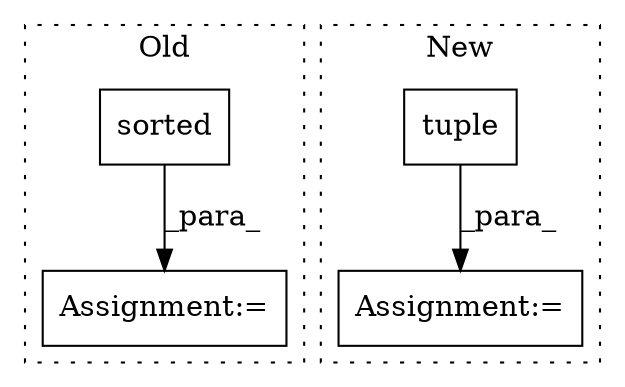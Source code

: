 digraph G {
subgraph cluster0 {
1 [label="sorted" a="32" s="3059,3067" l="7,1" shape="box"];
3 [label="Assignment:=" a="7" s="3203" l="1" shape="box"];
label = "Old";
style="dotted";
}
subgraph cluster1 {
2 [label="tuple" a="32" s="3167,3182" l="6,1" shape="box"];
4 [label="Assignment:=" a="7" s="3241,3390" l="100,2" shape="box"];
label = "New";
style="dotted";
}
1 -> 3 [label="_para_"];
2 -> 4 [label="_para_"];
}